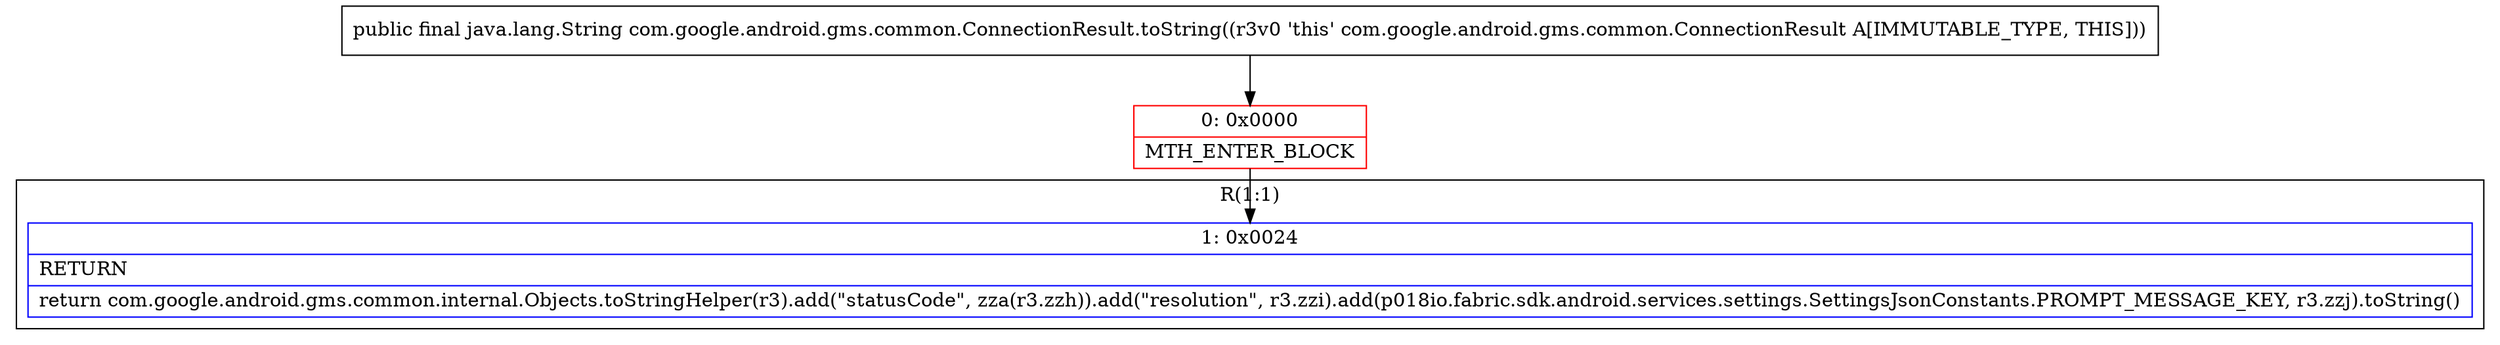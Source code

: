 digraph "CFG forcom.google.android.gms.common.ConnectionResult.toString()Ljava\/lang\/String;" {
subgraph cluster_Region_797665817 {
label = "R(1:1)";
node [shape=record,color=blue];
Node_1 [shape=record,label="{1\:\ 0x0024|RETURN\l|return com.google.android.gms.common.internal.Objects.toStringHelper(r3).add(\"statusCode\", zza(r3.zzh)).add(\"resolution\", r3.zzi).add(p018io.fabric.sdk.android.services.settings.SettingsJsonConstants.PROMPT_MESSAGE_KEY, r3.zzj).toString()\l}"];
}
Node_0 [shape=record,color=red,label="{0\:\ 0x0000|MTH_ENTER_BLOCK\l}"];
MethodNode[shape=record,label="{public final java.lang.String com.google.android.gms.common.ConnectionResult.toString((r3v0 'this' com.google.android.gms.common.ConnectionResult A[IMMUTABLE_TYPE, THIS])) }"];
MethodNode -> Node_0;
Node_0 -> Node_1;
}

